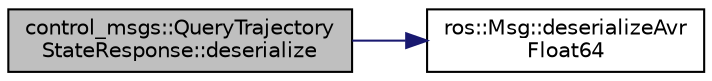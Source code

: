 digraph "control_msgs::QueryTrajectoryStateResponse::deserialize"
{
  edge [fontname="Helvetica",fontsize="10",labelfontname="Helvetica",labelfontsize="10"];
  node [fontname="Helvetica",fontsize="10",shape=record];
  rankdir="LR";
  Node1 [label="control_msgs::QueryTrajectory\lStateResponse::deserialize",height=0.2,width=0.4,color="black", fillcolor="grey75", style="filled" fontcolor="black"];
  Node1 -> Node2 [color="midnightblue",fontsize="10",style="solid",fontname="Helvetica"];
  Node2 [label="ros::Msg::deserializeAvr\lFloat64",height=0.2,width=0.4,color="black", fillcolor="white", style="filled",URL="$classros_1_1_msg.html#a8494fc1e864aa11612757ba107792b11",tooltip="This tricky function handles demoting a 64bit double to a 32bit float, so that AVR can understand mes..."];
}

